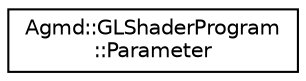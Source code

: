 digraph "Graphical Class Hierarchy"
{
  edge [fontname="Helvetica",fontsize="10",labelfontname="Helvetica",labelfontsize="10"];
  node [fontname="Helvetica",fontsize="10",shape=record];
  rankdir="LR";
  Node1 [label="Agmd::GLShaderProgram\l::Parameter",height=0.2,width=0.4,color="black", fillcolor="white", style="filled",URL="$struct_agmd_1_1_g_l_shader_program_1_1_parameter.html"];
}
